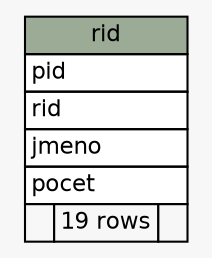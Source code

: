 // dot 2.38.0 on Mac OS X 10.9.4
// SchemaSpy rev 590
digraph "rid" {
  graph [
    rankdir="RL"
    bgcolor="#f7f7f7"
    nodesep="0.18"
    ranksep="0.46"
    fontname="Helvetica"
    fontsize="11"
  ];
  node [
    fontname="Helvetica"
    fontsize="11"
    shape="plaintext"
  ];
  edge [
    arrowsize="0.8"
  ];
  "rid" [
    label=<
    <TABLE BORDER="0" CELLBORDER="1" CELLSPACING="0" BGCOLOR="#ffffff">
      <TR><TD COLSPAN="3" BGCOLOR="#9bab96" ALIGN="CENTER">rid</TD></TR>
      <TR><TD PORT="pid" COLSPAN="3" ALIGN="LEFT">pid</TD></TR>
      <TR><TD PORT="rid" COLSPAN="3" ALIGN="LEFT">rid</TD></TR>
      <TR><TD PORT="jmeno" COLSPAN="3" ALIGN="LEFT">jmeno</TD></TR>
      <TR><TD PORT="pocet" COLSPAN="3" ALIGN="LEFT">pocet</TD></TR>
      <TR><TD ALIGN="LEFT" BGCOLOR="#f7f7f7">  </TD><TD ALIGN="RIGHT" BGCOLOR="#f7f7f7">19 rows</TD><TD ALIGN="RIGHT" BGCOLOR="#f7f7f7">  </TD></TR>
    </TABLE>>
    URL="tables/rid.html"
    tooltip="rid"
  ];
}
